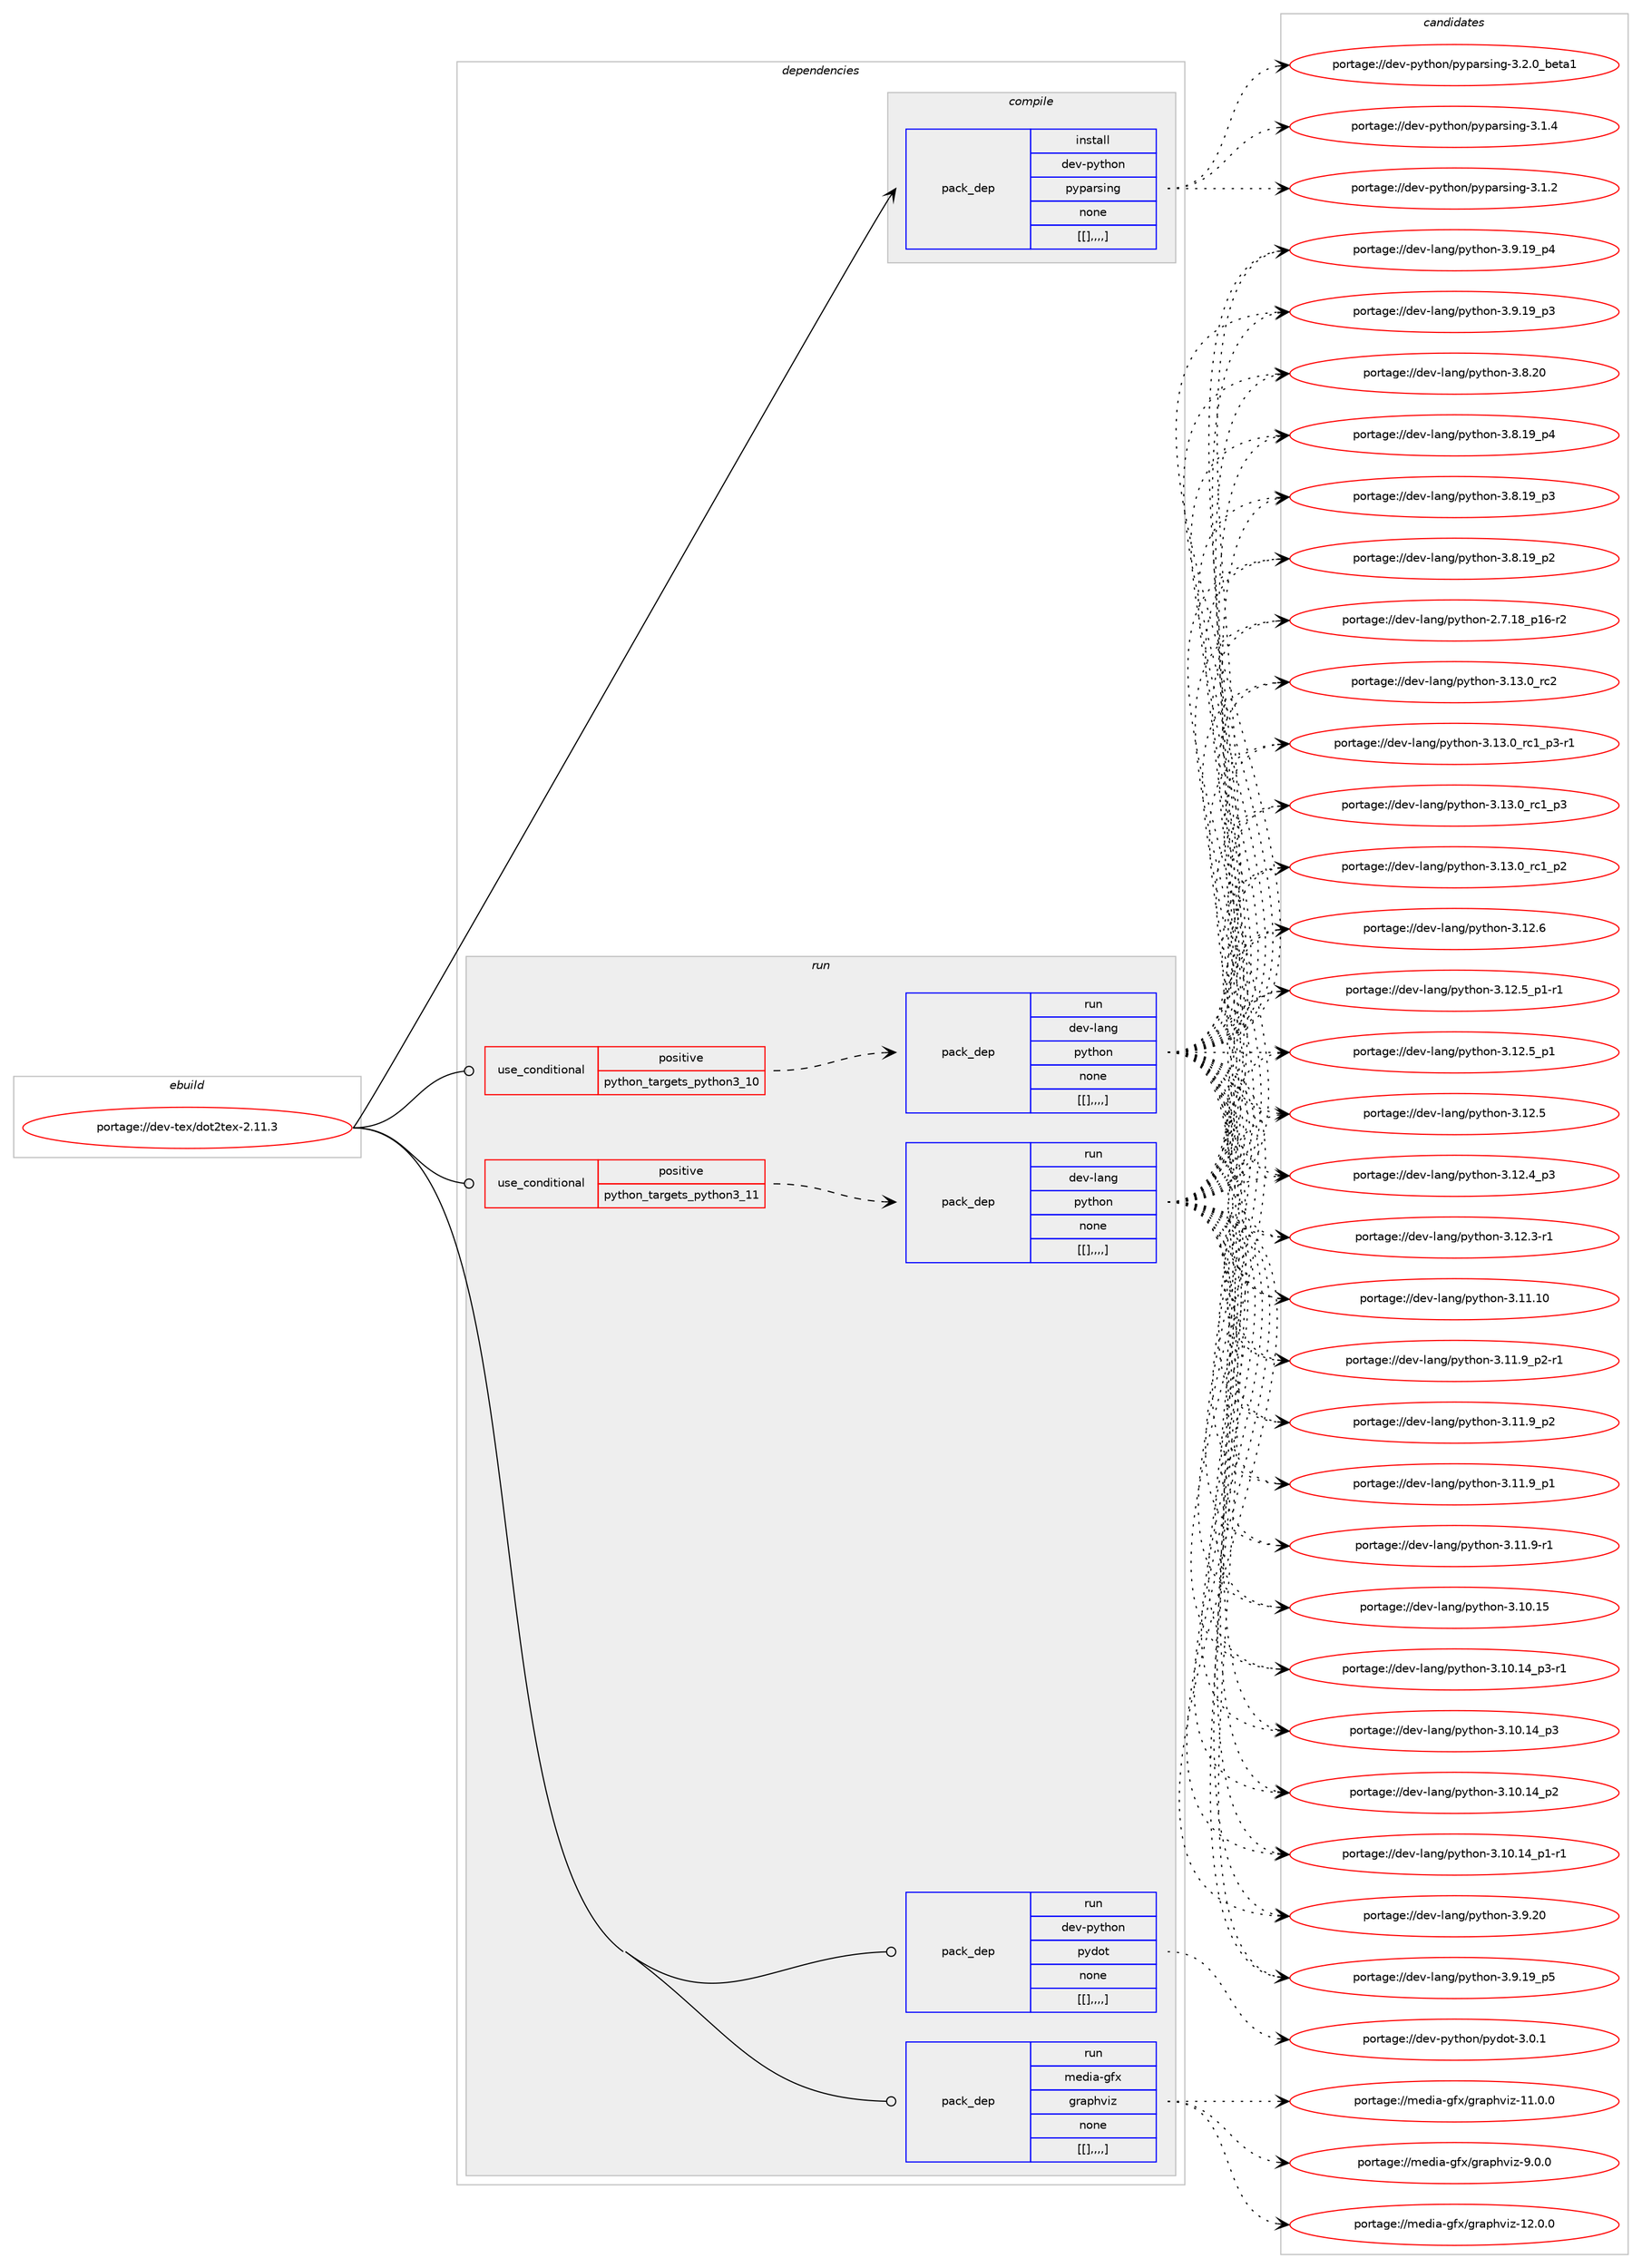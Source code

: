 digraph prolog {

# *************
# Graph options
# *************

newrank=true;
concentrate=true;
compound=true;
graph [rankdir=LR,fontname=Helvetica,fontsize=10,ranksep=1.5];#, ranksep=2.5, nodesep=0.2];
edge  [arrowhead=vee];
node  [fontname=Helvetica,fontsize=10];

# **********
# The ebuild
# **********

subgraph cluster_leftcol {
color=gray;
label=<<i>ebuild</i>>;
id [label="portage://dev-tex/dot2tex-2.11.3", color=red, width=4, href="../dev-tex/dot2tex-2.11.3.svg"];
}

# ****************
# The dependencies
# ****************

subgraph cluster_midcol {
color=gray;
label=<<i>dependencies</i>>;
subgraph cluster_compile {
fillcolor="#eeeeee";
style=filled;
label=<<i>compile</i>>;
subgraph pack150972 {
dependency213177 [label=<<TABLE BORDER="0" CELLBORDER="1" CELLSPACING="0" CELLPADDING="4" WIDTH="220"><TR><TD ROWSPAN="6" CELLPADDING="30">pack_dep</TD></TR><TR><TD WIDTH="110">install</TD></TR><TR><TD>dev-python</TD></TR><TR><TD>pyparsing</TD></TR><TR><TD>none</TD></TR><TR><TD>[[],,,,]</TD></TR></TABLE>>, shape=none, color=blue];
}
id:e -> dependency213177:w [weight=20,style="solid",arrowhead="vee"];
}
subgraph cluster_compileandrun {
fillcolor="#eeeeee";
style=filled;
label=<<i>compile and run</i>>;
}
subgraph cluster_run {
fillcolor="#eeeeee";
style=filled;
label=<<i>run</i>>;
subgraph cond60819 {
dependency213178 [label=<<TABLE BORDER="0" CELLBORDER="1" CELLSPACING="0" CELLPADDING="4"><TR><TD ROWSPAN="3" CELLPADDING="10">use_conditional</TD></TR><TR><TD>positive</TD></TR><TR><TD>python_targets_python3_10</TD></TR></TABLE>>, shape=none, color=red];
subgraph pack150973 {
dependency213179 [label=<<TABLE BORDER="0" CELLBORDER="1" CELLSPACING="0" CELLPADDING="4" WIDTH="220"><TR><TD ROWSPAN="6" CELLPADDING="30">pack_dep</TD></TR><TR><TD WIDTH="110">run</TD></TR><TR><TD>dev-lang</TD></TR><TR><TD>python</TD></TR><TR><TD>none</TD></TR><TR><TD>[[],,,,]</TD></TR></TABLE>>, shape=none, color=blue];
}
dependency213178:e -> dependency213179:w [weight=20,style="dashed",arrowhead="vee"];
}
id:e -> dependency213178:w [weight=20,style="solid",arrowhead="odot"];
subgraph cond60820 {
dependency213180 [label=<<TABLE BORDER="0" CELLBORDER="1" CELLSPACING="0" CELLPADDING="4"><TR><TD ROWSPAN="3" CELLPADDING="10">use_conditional</TD></TR><TR><TD>positive</TD></TR><TR><TD>python_targets_python3_11</TD></TR></TABLE>>, shape=none, color=red];
subgraph pack150974 {
dependency213181 [label=<<TABLE BORDER="0" CELLBORDER="1" CELLSPACING="0" CELLPADDING="4" WIDTH="220"><TR><TD ROWSPAN="6" CELLPADDING="30">pack_dep</TD></TR><TR><TD WIDTH="110">run</TD></TR><TR><TD>dev-lang</TD></TR><TR><TD>python</TD></TR><TR><TD>none</TD></TR><TR><TD>[[],,,,]</TD></TR></TABLE>>, shape=none, color=blue];
}
dependency213180:e -> dependency213181:w [weight=20,style="dashed",arrowhead="vee"];
}
id:e -> dependency213180:w [weight=20,style="solid",arrowhead="odot"];
subgraph pack150975 {
dependency213182 [label=<<TABLE BORDER="0" CELLBORDER="1" CELLSPACING="0" CELLPADDING="4" WIDTH="220"><TR><TD ROWSPAN="6" CELLPADDING="30">pack_dep</TD></TR><TR><TD WIDTH="110">run</TD></TR><TR><TD>dev-python</TD></TR><TR><TD>pydot</TD></TR><TR><TD>none</TD></TR><TR><TD>[[],,,,]</TD></TR></TABLE>>, shape=none, color=blue];
}
id:e -> dependency213182:w [weight=20,style="solid",arrowhead="odot"];
subgraph pack150976 {
dependency213183 [label=<<TABLE BORDER="0" CELLBORDER="1" CELLSPACING="0" CELLPADDING="4" WIDTH="220"><TR><TD ROWSPAN="6" CELLPADDING="30">pack_dep</TD></TR><TR><TD WIDTH="110">run</TD></TR><TR><TD>media-gfx</TD></TR><TR><TD>graphviz</TD></TR><TR><TD>none</TD></TR><TR><TD>[[],,,,]</TD></TR></TABLE>>, shape=none, color=blue];
}
id:e -> dependency213183:w [weight=20,style="solid",arrowhead="odot"];
}
}

# **************
# The candidates
# **************

subgraph cluster_choices {
rank=same;
color=gray;
label=<<i>candidates</i>>;

subgraph choice150972 {
color=black;
nodesep=1;
choice10010111845112121116104111110471121211129711411510511010345514650464895981011169749 [label="portage://dev-python/pyparsing-3.2.0_beta1", color=red, width=4,href="../dev-python/pyparsing-3.2.0_beta1.svg"];
choice100101118451121211161041111104711212111297114115105110103455146494652 [label="portage://dev-python/pyparsing-3.1.4", color=red, width=4,href="../dev-python/pyparsing-3.1.4.svg"];
choice100101118451121211161041111104711212111297114115105110103455146494650 [label="portage://dev-python/pyparsing-3.1.2", color=red, width=4,href="../dev-python/pyparsing-3.1.2.svg"];
dependency213177:e -> choice10010111845112121116104111110471121211129711411510511010345514650464895981011169749:w [style=dotted,weight="100"];
dependency213177:e -> choice100101118451121211161041111104711212111297114115105110103455146494652:w [style=dotted,weight="100"];
dependency213177:e -> choice100101118451121211161041111104711212111297114115105110103455146494650:w [style=dotted,weight="100"];
}
subgraph choice150973 {
color=black;
nodesep=1;
choice10010111845108971101034711212111610411111045514649514648951149950 [label="portage://dev-lang/python-3.13.0_rc2", color=red, width=4,href="../dev-lang/python-3.13.0_rc2.svg"];
choice1001011184510897110103471121211161041111104551464951464895114994995112514511449 [label="portage://dev-lang/python-3.13.0_rc1_p3-r1", color=red, width=4,href="../dev-lang/python-3.13.0_rc1_p3-r1.svg"];
choice100101118451089711010347112121116104111110455146495146489511499499511251 [label="portage://dev-lang/python-3.13.0_rc1_p3", color=red, width=4,href="../dev-lang/python-3.13.0_rc1_p3.svg"];
choice100101118451089711010347112121116104111110455146495146489511499499511250 [label="portage://dev-lang/python-3.13.0_rc1_p2", color=red, width=4,href="../dev-lang/python-3.13.0_rc1_p2.svg"];
choice10010111845108971101034711212111610411111045514649504654 [label="portage://dev-lang/python-3.12.6", color=red, width=4,href="../dev-lang/python-3.12.6.svg"];
choice1001011184510897110103471121211161041111104551464950465395112494511449 [label="portage://dev-lang/python-3.12.5_p1-r1", color=red, width=4,href="../dev-lang/python-3.12.5_p1-r1.svg"];
choice100101118451089711010347112121116104111110455146495046539511249 [label="portage://dev-lang/python-3.12.5_p1", color=red, width=4,href="../dev-lang/python-3.12.5_p1.svg"];
choice10010111845108971101034711212111610411111045514649504653 [label="portage://dev-lang/python-3.12.5", color=red, width=4,href="../dev-lang/python-3.12.5.svg"];
choice100101118451089711010347112121116104111110455146495046529511251 [label="portage://dev-lang/python-3.12.4_p3", color=red, width=4,href="../dev-lang/python-3.12.4_p3.svg"];
choice100101118451089711010347112121116104111110455146495046514511449 [label="portage://dev-lang/python-3.12.3-r1", color=red, width=4,href="../dev-lang/python-3.12.3-r1.svg"];
choice1001011184510897110103471121211161041111104551464949464948 [label="portage://dev-lang/python-3.11.10", color=red, width=4,href="../dev-lang/python-3.11.10.svg"];
choice1001011184510897110103471121211161041111104551464949465795112504511449 [label="portage://dev-lang/python-3.11.9_p2-r1", color=red, width=4,href="../dev-lang/python-3.11.9_p2-r1.svg"];
choice100101118451089711010347112121116104111110455146494946579511250 [label="portage://dev-lang/python-3.11.9_p2", color=red, width=4,href="../dev-lang/python-3.11.9_p2.svg"];
choice100101118451089711010347112121116104111110455146494946579511249 [label="portage://dev-lang/python-3.11.9_p1", color=red, width=4,href="../dev-lang/python-3.11.9_p1.svg"];
choice100101118451089711010347112121116104111110455146494946574511449 [label="portage://dev-lang/python-3.11.9-r1", color=red, width=4,href="../dev-lang/python-3.11.9-r1.svg"];
choice1001011184510897110103471121211161041111104551464948464953 [label="portage://dev-lang/python-3.10.15", color=red, width=4,href="../dev-lang/python-3.10.15.svg"];
choice100101118451089711010347112121116104111110455146494846495295112514511449 [label="portage://dev-lang/python-3.10.14_p3-r1", color=red, width=4,href="../dev-lang/python-3.10.14_p3-r1.svg"];
choice10010111845108971101034711212111610411111045514649484649529511251 [label="portage://dev-lang/python-3.10.14_p3", color=red, width=4,href="../dev-lang/python-3.10.14_p3.svg"];
choice10010111845108971101034711212111610411111045514649484649529511250 [label="portage://dev-lang/python-3.10.14_p2", color=red, width=4,href="../dev-lang/python-3.10.14_p2.svg"];
choice100101118451089711010347112121116104111110455146494846495295112494511449 [label="portage://dev-lang/python-3.10.14_p1-r1", color=red, width=4,href="../dev-lang/python-3.10.14_p1-r1.svg"];
choice10010111845108971101034711212111610411111045514657465048 [label="portage://dev-lang/python-3.9.20", color=red, width=4,href="../dev-lang/python-3.9.20.svg"];
choice100101118451089711010347112121116104111110455146574649579511253 [label="portage://dev-lang/python-3.9.19_p5", color=red, width=4,href="../dev-lang/python-3.9.19_p5.svg"];
choice100101118451089711010347112121116104111110455146574649579511252 [label="portage://dev-lang/python-3.9.19_p4", color=red, width=4,href="../dev-lang/python-3.9.19_p4.svg"];
choice100101118451089711010347112121116104111110455146574649579511251 [label="portage://dev-lang/python-3.9.19_p3", color=red, width=4,href="../dev-lang/python-3.9.19_p3.svg"];
choice10010111845108971101034711212111610411111045514656465048 [label="portage://dev-lang/python-3.8.20", color=red, width=4,href="../dev-lang/python-3.8.20.svg"];
choice100101118451089711010347112121116104111110455146564649579511252 [label="portage://dev-lang/python-3.8.19_p4", color=red, width=4,href="../dev-lang/python-3.8.19_p4.svg"];
choice100101118451089711010347112121116104111110455146564649579511251 [label="portage://dev-lang/python-3.8.19_p3", color=red, width=4,href="../dev-lang/python-3.8.19_p3.svg"];
choice100101118451089711010347112121116104111110455146564649579511250 [label="portage://dev-lang/python-3.8.19_p2", color=red, width=4,href="../dev-lang/python-3.8.19_p2.svg"];
choice100101118451089711010347112121116104111110455046554649569511249544511450 [label="portage://dev-lang/python-2.7.18_p16-r2", color=red, width=4,href="../dev-lang/python-2.7.18_p16-r2.svg"];
dependency213179:e -> choice10010111845108971101034711212111610411111045514649514648951149950:w [style=dotted,weight="100"];
dependency213179:e -> choice1001011184510897110103471121211161041111104551464951464895114994995112514511449:w [style=dotted,weight="100"];
dependency213179:e -> choice100101118451089711010347112121116104111110455146495146489511499499511251:w [style=dotted,weight="100"];
dependency213179:e -> choice100101118451089711010347112121116104111110455146495146489511499499511250:w [style=dotted,weight="100"];
dependency213179:e -> choice10010111845108971101034711212111610411111045514649504654:w [style=dotted,weight="100"];
dependency213179:e -> choice1001011184510897110103471121211161041111104551464950465395112494511449:w [style=dotted,weight="100"];
dependency213179:e -> choice100101118451089711010347112121116104111110455146495046539511249:w [style=dotted,weight="100"];
dependency213179:e -> choice10010111845108971101034711212111610411111045514649504653:w [style=dotted,weight="100"];
dependency213179:e -> choice100101118451089711010347112121116104111110455146495046529511251:w [style=dotted,weight="100"];
dependency213179:e -> choice100101118451089711010347112121116104111110455146495046514511449:w [style=dotted,weight="100"];
dependency213179:e -> choice1001011184510897110103471121211161041111104551464949464948:w [style=dotted,weight="100"];
dependency213179:e -> choice1001011184510897110103471121211161041111104551464949465795112504511449:w [style=dotted,weight="100"];
dependency213179:e -> choice100101118451089711010347112121116104111110455146494946579511250:w [style=dotted,weight="100"];
dependency213179:e -> choice100101118451089711010347112121116104111110455146494946579511249:w [style=dotted,weight="100"];
dependency213179:e -> choice100101118451089711010347112121116104111110455146494946574511449:w [style=dotted,weight="100"];
dependency213179:e -> choice1001011184510897110103471121211161041111104551464948464953:w [style=dotted,weight="100"];
dependency213179:e -> choice100101118451089711010347112121116104111110455146494846495295112514511449:w [style=dotted,weight="100"];
dependency213179:e -> choice10010111845108971101034711212111610411111045514649484649529511251:w [style=dotted,weight="100"];
dependency213179:e -> choice10010111845108971101034711212111610411111045514649484649529511250:w [style=dotted,weight="100"];
dependency213179:e -> choice100101118451089711010347112121116104111110455146494846495295112494511449:w [style=dotted,weight="100"];
dependency213179:e -> choice10010111845108971101034711212111610411111045514657465048:w [style=dotted,weight="100"];
dependency213179:e -> choice100101118451089711010347112121116104111110455146574649579511253:w [style=dotted,weight="100"];
dependency213179:e -> choice100101118451089711010347112121116104111110455146574649579511252:w [style=dotted,weight="100"];
dependency213179:e -> choice100101118451089711010347112121116104111110455146574649579511251:w [style=dotted,weight="100"];
dependency213179:e -> choice10010111845108971101034711212111610411111045514656465048:w [style=dotted,weight="100"];
dependency213179:e -> choice100101118451089711010347112121116104111110455146564649579511252:w [style=dotted,weight="100"];
dependency213179:e -> choice100101118451089711010347112121116104111110455146564649579511251:w [style=dotted,weight="100"];
dependency213179:e -> choice100101118451089711010347112121116104111110455146564649579511250:w [style=dotted,weight="100"];
dependency213179:e -> choice100101118451089711010347112121116104111110455046554649569511249544511450:w [style=dotted,weight="100"];
}
subgraph choice150974 {
color=black;
nodesep=1;
choice10010111845108971101034711212111610411111045514649514648951149950 [label="portage://dev-lang/python-3.13.0_rc2", color=red, width=4,href="../dev-lang/python-3.13.0_rc2.svg"];
choice1001011184510897110103471121211161041111104551464951464895114994995112514511449 [label="portage://dev-lang/python-3.13.0_rc1_p3-r1", color=red, width=4,href="../dev-lang/python-3.13.0_rc1_p3-r1.svg"];
choice100101118451089711010347112121116104111110455146495146489511499499511251 [label="portage://dev-lang/python-3.13.0_rc1_p3", color=red, width=4,href="../dev-lang/python-3.13.0_rc1_p3.svg"];
choice100101118451089711010347112121116104111110455146495146489511499499511250 [label="portage://dev-lang/python-3.13.0_rc1_p2", color=red, width=4,href="../dev-lang/python-3.13.0_rc1_p2.svg"];
choice10010111845108971101034711212111610411111045514649504654 [label="portage://dev-lang/python-3.12.6", color=red, width=4,href="../dev-lang/python-3.12.6.svg"];
choice1001011184510897110103471121211161041111104551464950465395112494511449 [label="portage://dev-lang/python-3.12.5_p1-r1", color=red, width=4,href="../dev-lang/python-3.12.5_p1-r1.svg"];
choice100101118451089711010347112121116104111110455146495046539511249 [label="portage://dev-lang/python-3.12.5_p1", color=red, width=4,href="../dev-lang/python-3.12.5_p1.svg"];
choice10010111845108971101034711212111610411111045514649504653 [label="portage://dev-lang/python-3.12.5", color=red, width=4,href="../dev-lang/python-3.12.5.svg"];
choice100101118451089711010347112121116104111110455146495046529511251 [label="portage://dev-lang/python-3.12.4_p3", color=red, width=4,href="../dev-lang/python-3.12.4_p3.svg"];
choice100101118451089711010347112121116104111110455146495046514511449 [label="portage://dev-lang/python-3.12.3-r1", color=red, width=4,href="../dev-lang/python-3.12.3-r1.svg"];
choice1001011184510897110103471121211161041111104551464949464948 [label="portage://dev-lang/python-3.11.10", color=red, width=4,href="../dev-lang/python-3.11.10.svg"];
choice1001011184510897110103471121211161041111104551464949465795112504511449 [label="portage://dev-lang/python-3.11.9_p2-r1", color=red, width=4,href="../dev-lang/python-3.11.9_p2-r1.svg"];
choice100101118451089711010347112121116104111110455146494946579511250 [label="portage://dev-lang/python-3.11.9_p2", color=red, width=4,href="../dev-lang/python-3.11.9_p2.svg"];
choice100101118451089711010347112121116104111110455146494946579511249 [label="portage://dev-lang/python-3.11.9_p1", color=red, width=4,href="../dev-lang/python-3.11.9_p1.svg"];
choice100101118451089711010347112121116104111110455146494946574511449 [label="portage://dev-lang/python-3.11.9-r1", color=red, width=4,href="../dev-lang/python-3.11.9-r1.svg"];
choice1001011184510897110103471121211161041111104551464948464953 [label="portage://dev-lang/python-3.10.15", color=red, width=4,href="../dev-lang/python-3.10.15.svg"];
choice100101118451089711010347112121116104111110455146494846495295112514511449 [label="portage://dev-lang/python-3.10.14_p3-r1", color=red, width=4,href="../dev-lang/python-3.10.14_p3-r1.svg"];
choice10010111845108971101034711212111610411111045514649484649529511251 [label="portage://dev-lang/python-3.10.14_p3", color=red, width=4,href="../dev-lang/python-3.10.14_p3.svg"];
choice10010111845108971101034711212111610411111045514649484649529511250 [label="portage://dev-lang/python-3.10.14_p2", color=red, width=4,href="../dev-lang/python-3.10.14_p2.svg"];
choice100101118451089711010347112121116104111110455146494846495295112494511449 [label="portage://dev-lang/python-3.10.14_p1-r1", color=red, width=4,href="../dev-lang/python-3.10.14_p1-r1.svg"];
choice10010111845108971101034711212111610411111045514657465048 [label="portage://dev-lang/python-3.9.20", color=red, width=4,href="../dev-lang/python-3.9.20.svg"];
choice100101118451089711010347112121116104111110455146574649579511253 [label="portage://dev-lang/python-3.9.19_p5", color=red, width=4,href="../dev-lang/python-3.9.19_p5.svg"];
choice100101118451089711010347112121116104111110455146574649579511252 [label="portage://dev-lang/python-3.9.19_p4", color=red, width=4,href="../dev-lang/python-3.9.19_p4.svg"];
choice100101118451089711010347112121116104111110455146574649579511251 [label="portage://dev-lang/python-3.9.19_p3", color=red, width=4,href="../dev-lang/python-3.9.19_p3.svg"];
choice10010111845108971101034711212111610411111045514656465048 [label="portage://dev-lang/python-3.8.20", color=red, width=4,href="../dev-lang/python-3.8.20.svg"];
choice100101118451089711010347112121116104111110455146564649579511252 [label="portage://dev-lang/python-3.8.19_p4", color=red, width=4,href="../dev-lang/python-3.8.19_p4.svg"];
choice100101118451089711010347112121116104111110455146564649579511251 [label="portage://dev-lang/python-3.8.19_p3", color=red, width=4,href="../dev-lang/python-3.8.19_p3.svg"];
choice100101118451089711010347112121116104111110455146564649579511250 [label="portage://dev-lang/python-3.8.19_p2", color=red, width=4,href="../dev-lang/python-3.8.19_p2.svg"];
choice100101118451089711010347112121116104111110455046554649569511249544511450 [label="portage://dev-lang/python-2.7.18_p16-r2", color=red, width=4,href="../dev-lang/python-2.7.18_p16-r2.svg"];
dependency213181:e -> choice10010111845108971101034711212111610411111045514649514648951149950:w [style=dotted,weight="100"];
dependency213181:e -> choice1001011184510897110103471121211161041111104551464951464895114994995112514511449:w [style=dotted,weight="100"];
dependency213181:e -> choice100101118451089711010347112121116104111110455146495146489511499499511251:w [style=dotted,weight="100"];
dependency213181:e -> choice100101118451089711010347112121116104111110455146495146489511499499511250:w [style=dotted,weight="100"];
dependency213181:e -> choice10010111845108971101034711212111610411111045514649504654:w [style=dotted,weight="100"];
dependency213181:e -> choice1001011184510897110103471121211161041111104551464950465395112494511449:w [style=dotted,weight="100"];
dependency213181:e -> choice100101118451089711010347112121116104111110455146495046539511249:w [style=dotted,weight="100"];
dependency213181:e -> choice10010111845108971101034711212111610411111045514649504653:w [style=dotted,weight="100"];
dependency213181:e -> choice100101118451089711010347112121116104111110455146495046529511251:w [style=dotted,weight="100"];
dependency213181:e -> choice100101118451089711010347112121116104111110455146495046514511449:w [style=dotted,weight="100"];
dependency213181:e -> choice1001011184510897110103471121211161041111104551464949464948:w [style=dotted,weight="100"];
dependency213181:e -> choice1001011184510897110103471121211161041111104551464949465795112504511449:w [style=dotted,weight="100"];
dependency213181:e -> choice100101118451089711010347112121116104111110455146494946579511250:w [style=dotted,weight="100"];
dependency213181:e -> choice100101118451089711010347112121116104111110455146494946579511249:w [style=dotted,weight="100"];
dependency213181:e -> choice100101118451089711010347112121116104111110455146494946574511449:w [style=dotted,weight="100"];
dependency213181:e -> choice1001011184510897110103471121211161041111104551464948464953:w [style=dotted,weight="100"];
dependency213181:e -> choice100101118451089711010347112121116104111110455146494846495295112514511449:w [style=dotted,weight="100"];
dependency213181:e -> choice10010111845108971101034711212111610411111045514649484649529511251:w [style=dotted,weight="100"];
dependency213181:e -> choice10010111845108971101034711212111610411111045514649484649529511250:w [style=dotted,weight="100"];
dependency213181:e -> choice100101118451089711010347112121116104111110455146494846495295112494511449:w [style=dotted,weight="100"];
dependency213181:e -> choice10010111845108971101034711212111610411111045514657465048:w [style=dotted,weight="100"];
dependency213181:e -> choice100101118451089711010347112121116104111110455146574649579511253:w [style=dotted,weight="100"];
dependency213181:e -> choice100101118451089711010347112121116104111110455146574649579511252:w [style=dotted,weight="100"];
dependency213181:e -> choice100101118451089711010347112121116104111110455146574649579511251:w [style=dotted,weight="100"];
dependency213181:e -> choice10010111845108971101034711212111610411111045514656465048:w [style=dotted,weight="100"];
dependency213181:e -> choice100101118451089711010347112121116104111110455146564649579511252:w [style=dotted,weight="100"];
dependency213181:e -> choice100101118451089711010347112121116104111110455146564649579511251:w [style=dotted,weight="100"];
dependency213181:e -> choice100101118451089711010347112121116104111110455146564649579511250:w [style=dotted,weight="100"];
dependency213181:e -> choice100101118451089711010347112121116104111110455046554649569511249544511450:w [style=dotted,weight="100"];
}
subgraph choice150975 {
color=black;
nodesep=1;
choice1001011184511212111610411111047112121100111116455146484649 [label="portage://dev-python/pydot-3.0.1", color=red, width=4,href="../dev-python/pydot-3.0.1.svg"];
dependency213182:e -> choice1001011184511212111610411111047112121100111116455146484649:w [style=dotted,weight="100"];
}
subgraph choice150976 {
color=black;
nodesep=1;
choice1091011001059745103102120471031149711210411810512245495046484648 [label="portage://media-gfx/graphviz-12.0.0", color=red, width=4,href="../media-gfx/graphviz-12.0.0.svg"];
choice1091011001059745103102120471031149711210411810512245494946484648 [label="portage://media-gfx/graphviz-11.0.0", color=red, width=4,href="../media-gfx/graphviz-11.0.0.svg"];
choice10910110010597451031021204710311497112104118105122455746484648 [label="portage://media-gfx/graphviz-9.0.0", color=red, width=4,href="../media-gfx/graphviz-9.0.0.svg"];
dependency213183:e -> choice1091011001059745103102120471031149711210411810512245495046484648:w [style=dotted,weight="100"];
dependency213183:e -> choice1091011001059745103102120471031149711210411810512245494946484648:w [style=dotted,weight="100"];
dependency213183:e -> choice10910110010597451031021204710311497112104118105122455746484648:w [style=dotted,weight="100"];
}
}

}
